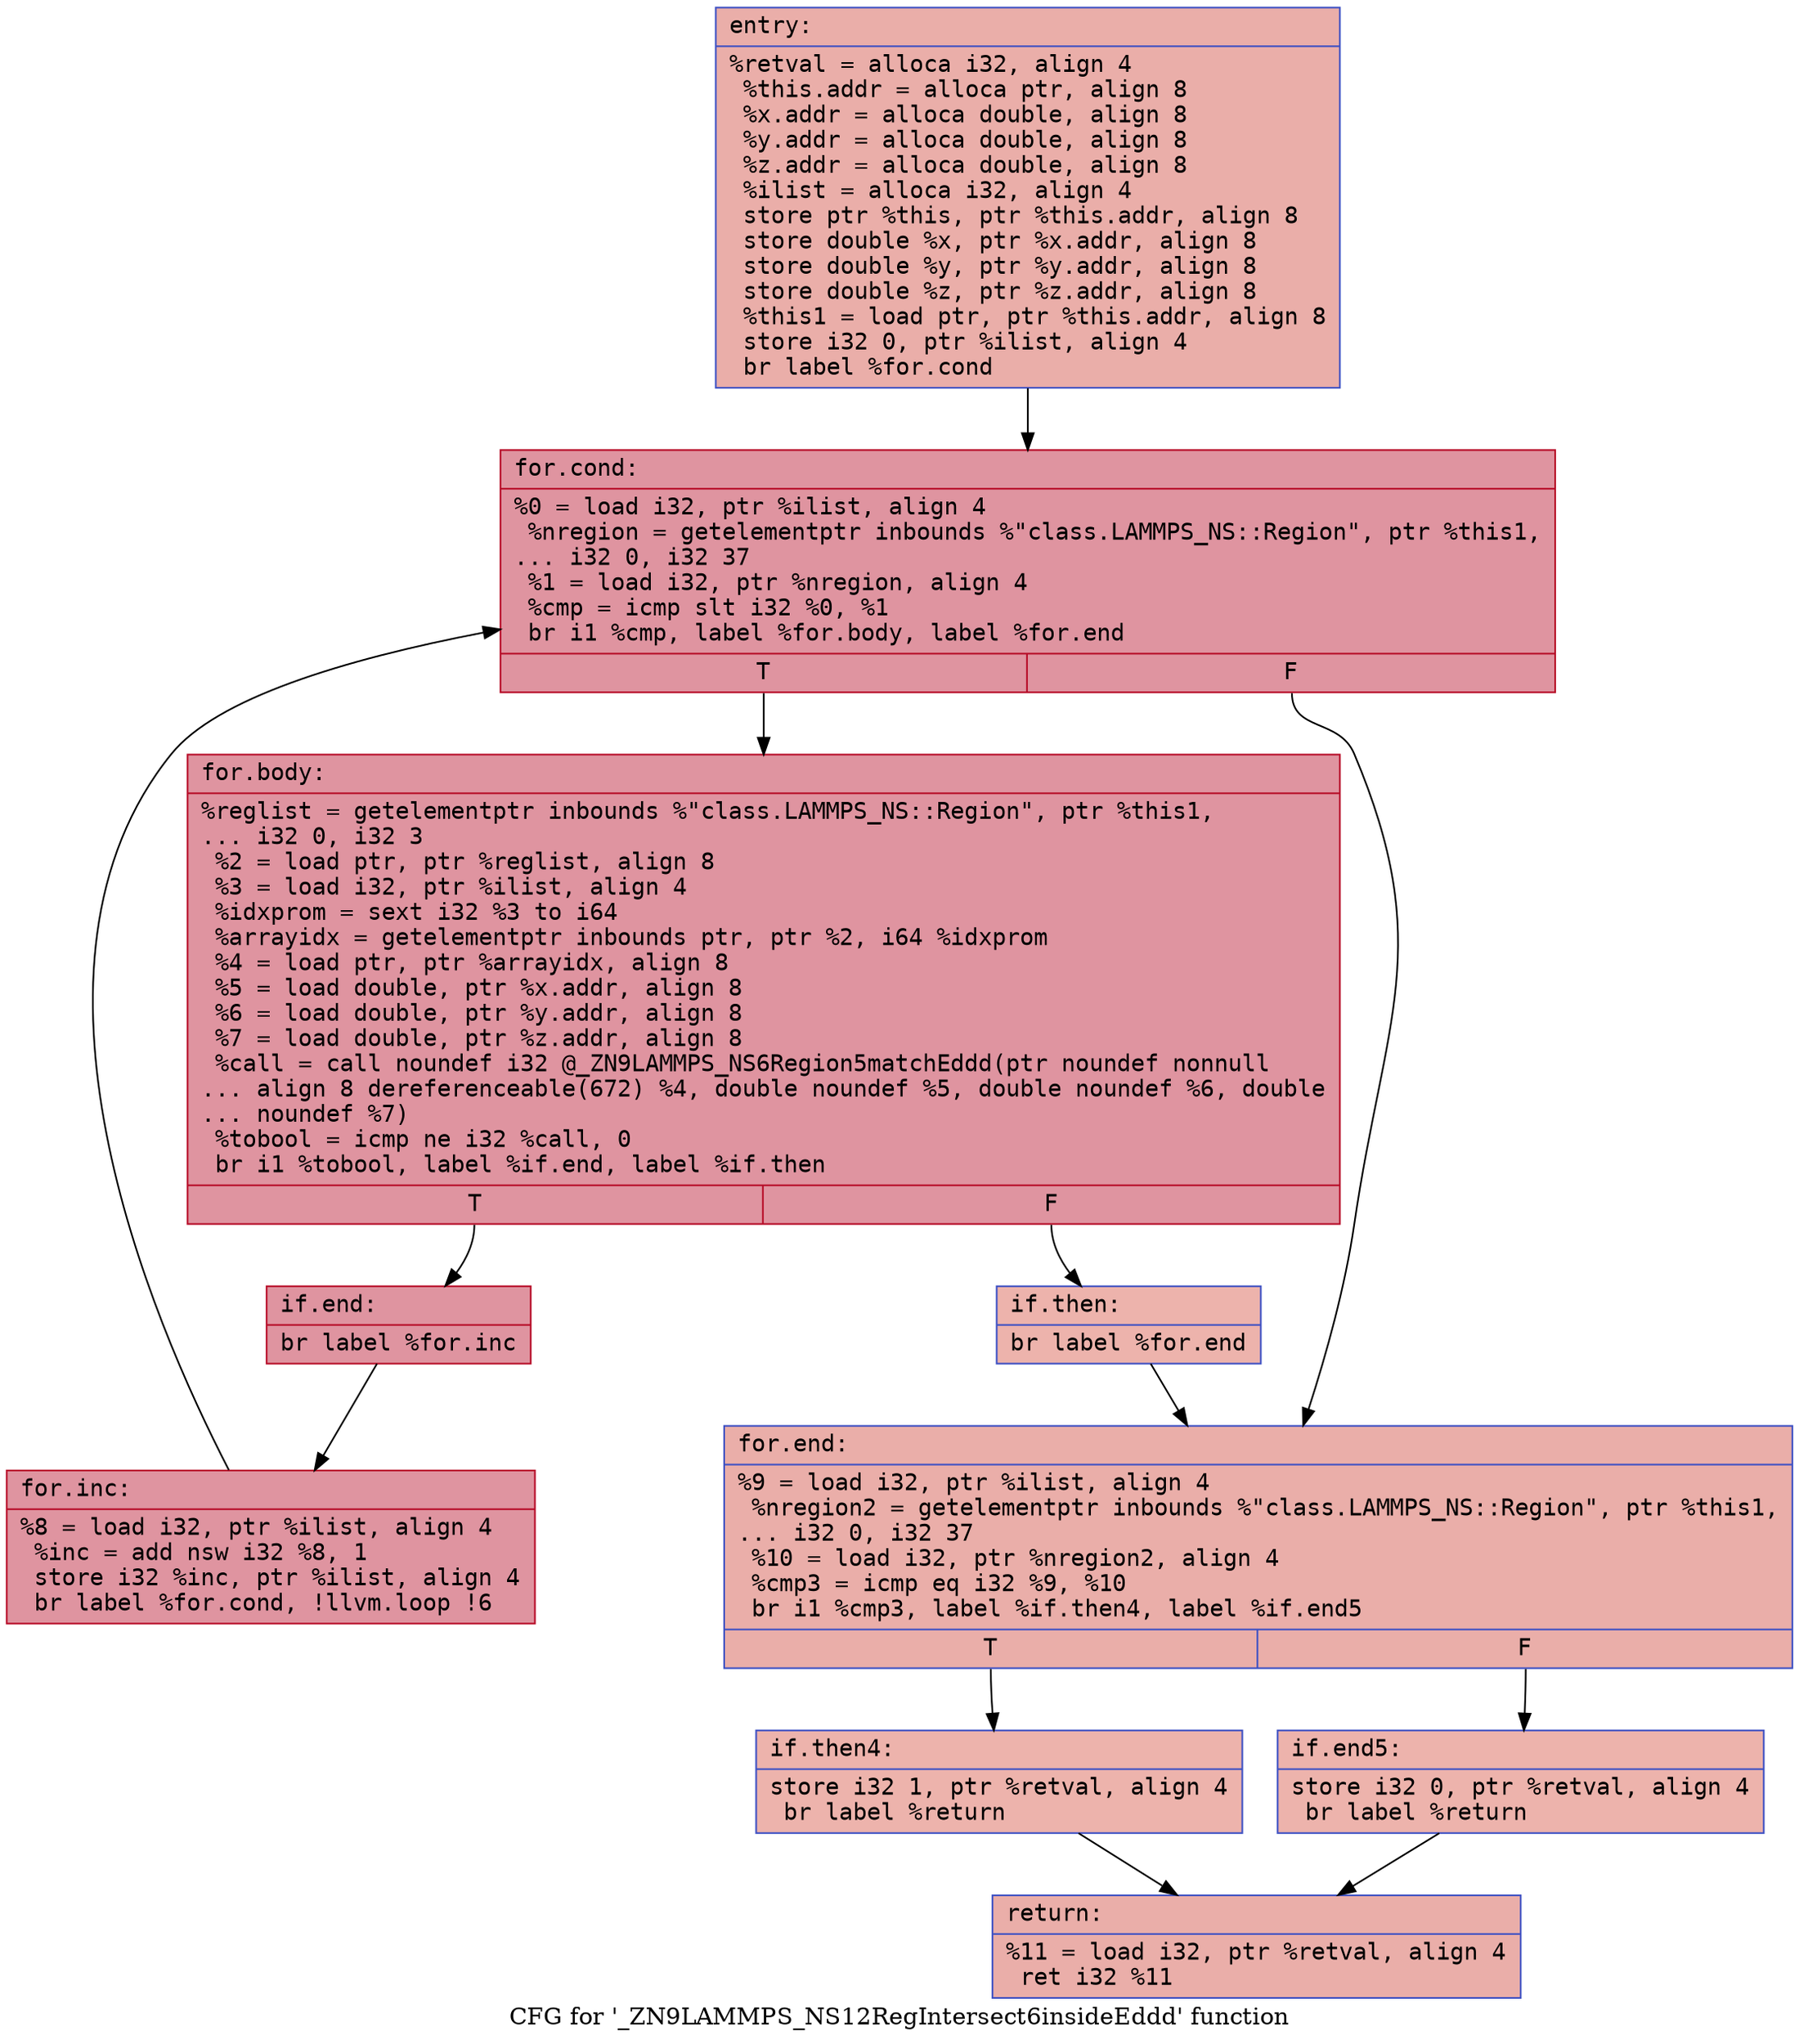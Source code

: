 digraph "CFG for '_ZN9LAMMPS_NS12RegIntersect6insideEddd' function" {
	label="CFG for '_ZN9LAMMPS_NS12RegIntersect6insideEddd' function";

	Node0x5640011dbcd0 [shape=record,color="#3d50c3ff", style=filled, fillcolor="#d0473d70" fontname="Courier",label="{entry:\l|  %retval = alloca i32, align 4\l  %this.addr = alloca ptr, align 8\l  %x.addr = alloca double, align 8\l  %y.addr = alloca double, align 8\l  %z.addr = alloca double, align 8\l  %ilist = alloca i32, align 4\l  store ptr %this, ptr %this.addr, align 8\l  store double %x, ptr %x.addr, align 8\l  store double %y, ptr %y.addr, align 8\l  store double %z, ptr %z.addr, align 8\l  %this1 = load ptr, ptr %this.addr, align 8\l  store i32 0, ptr %ilist, align 4\l  br label %for.cond\l}"];
	Node0x5640011dbcd0 -> Node0x5640011dc380[tooltip="entry -> for.cond\nProbability 100.00%" ];
	Node0x5640011dc380 [shape=record,color="#b70d28ff", style=filled, fillcolor="#b70d2870" fontname="Courier",label="{for.cond:\l|  %0 = load i32, ptr %ilist, align 4\l  %nregion = getelementptr inbounds %\"class.LAMMPS_NS::Region\", ptr %this1,\l... i32 0, i32 37\l  %1 = load i32, ptr %nregion, align 4\l  %cmp = icmp slt i32 %0, %1\l  br i1 %cmp, label %for.body, label %for.end\l|{<s0>T|<s1>F}}"];
	Node0x5640011dc380:s0 -> Node0x5640011dc7e0[tooltip="for.cond -> for.body\nProbability 96.88%" ];
	Node0x5640011dc380:s1 -> Node0x5640011dc860[tooltip="for.cond -> for.end\nProbability 3.12%" ];
	Node0x5640011dc7e0 [shape=record,color="#b70d28ff", style=filled, fillcolor="#b70d2870" fontname="Courier",label="{for.body:\l|  %reglist = getelementptr inbounds %\"class.LAMMPS_NS::Region\", ptr %this1,\l... i32 0, i32 3\l  %2 = load ptr, ptr %reglist, align 8\l  %3 = load i32, ptr %ilist, align 4\l  %idxprom = sext i32 %3 to i64\l  %arrayidx = getelementptr inbounds ptr, ptr %2, i64 %idxprom\l  %4 = load ptr, ptr %arrayidx, align 8\l  %5 = load double, ptr %x.addr, align 8\l  %6 = load double, ptr %y.addr, align 8\l  %7 = load double, ptr %z.addr, align 8\l  %call = call noundef i32 @_ZN9LAMMPS_NS6Region5matchEddd(ptr noundef nonnull\l... align 8 dereferenceable(672) %4, double noundef %5, double noundef %6, double\l... noundef %7)\l  %tobool = icmp ne i32 %call, 0\l  br i1 %tobool, label %if.end, label %if.then\l|{<s0>T|<s1>F}}"];
	Node0x5640011dc7e0:s0 -> Node0x5640011dd1c0[tooltip="for.body -> if.end\nProbability 96.88%" ];
	Node0x5640011dc7e0:s1 -> Node0x5640011dd230[tooltip="for.body -> if.then\nProbability 3.12%" ];
	Node0x5640011dd230 [shape=record,color="#3d50c3ff", style=filled, fillcolor="#d6524470" fontname="Courier",label="{if.then:\l|  br label %for.end\l}"];
	Node0x5640011dd230 -> Node0x5640011dc860[tooltip="if.then -> for.end\nProbability 100.00%" ];
	Node0x5640011dd1c0 [shape=record,color="#b70d28ff", style=filled, fillcolor="#b70d2870" fontname="Courier",label="{if.end:\l|  br label %for.inc\l}"];
	Node0x5640011dd1c0 -> Node0x5640011dd3c0[tooltip="if.end -> for.inc\nProbability 100.00%" ];
	Node0x5640011dd3c0 [shape=record,color="#b70d28ff", style=filled, fillcolor="#b70d2870" fontname="Courier",label="{for.inc:\l|  %8 = load i32, ptr %ilist, align 4\l  %inc = add nsw i32 %8, 1\l  store i32 %inc, ptr %ilist, align 4\l  br label %for.cond, !llvm.loop !6\l}"];
	Node0x5640011dd3c0 -> Node0x5640011dc380[tooltip="for.inc -> for.cond\nProbability 100.00%" ];
	Node0x5640011dc860 [shape=record,color="#3d50c3ff", style=filled, fillcolor="#d0473d70" fontname="Courier",label="{for.end:\l|  %9 = load i32, ptr %ilist, align 4\l  %nregion2 = getelementptr inbounds %\"class.LAMMPS_NS::Region\", ptr %this1,\l... i32 0, i32 37\l  %10 = load i32, ptr %nregion2, align 4\l  %cmp3 = icmp eq i32 %9, %10\l  br i1 %cmp3, label %if.then4, label %if.end5\l|{<s0>T|<s1>F}}"];
	Node0x5640011dc860:s0 -> Node0x5640011ddc20[tooltip="for.end -> if.then4\nProbability 50.00%" ];
	Node0x5640011dc860:s1 -> Node0x5640011ddca0[tooltip="for.end -> if.end5\nProbability 50.00%" ];
	Node0x5640011ddc20 [shape=record,color="#3d50c3ff", style=filled, fillcolor="#d6524470" fontname="Courier",label="{if.then4:\l|  store i32 1, ptr %retval, align 4\l  br label %return\l}"];
	Node0x5640011ddc20 -> Node0x5640011dde60[tooltip="if.then4 -> return\nProbability 100.00%" ];
	Node0x5640011ddca0 [shape=record,color="#3d50c3ff", style=filled, fillcolor="#d6524470" fontname="Courier",label="{if.end5:\l|  store i32 0, ptr %retval, align 4\l  br label %return\l}"];
	Node0x5640011ddca0 -> Node0x5640011dde60[tooltip="if.end5 -> return\nProbability 100.00%" ];
	Node0x5640011dde60 [shape=record,color="#3d50c3ff", style=filled, fillcolor="#d0473d70" fontname="Courier",label="{return:\l|  %11 = load i32, ptr %retval, align 4\l  ret i32 %11\l}"];
}
